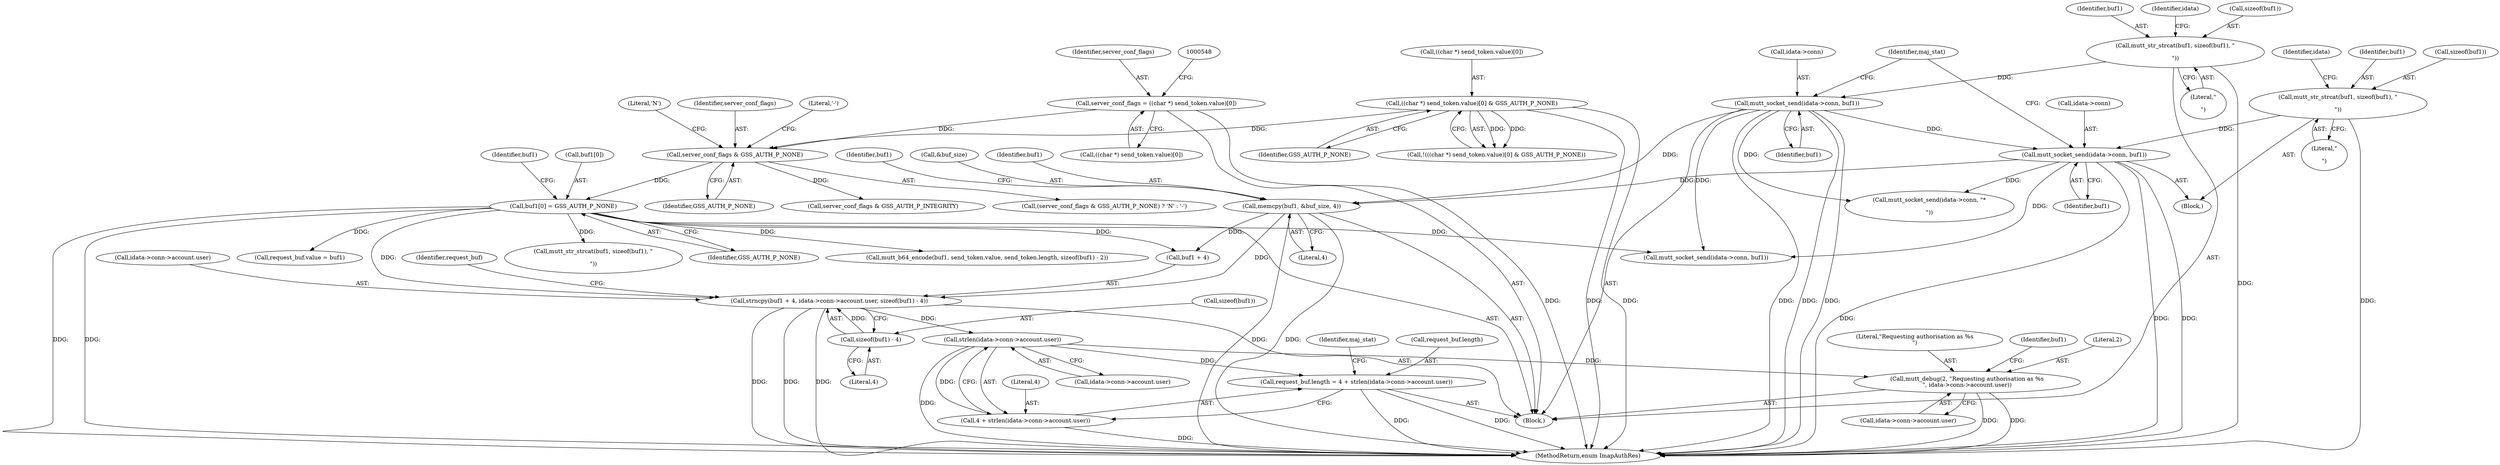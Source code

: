 digraph "0_neomutt_6f163e07ae68654d7ac5268cbb7565f6df79ad85_0@API" {
"1000626" [label="(Call,strncpy(buf1 + 4, idata->conn->account.user, sizeof(buf1) - 4))"];
"1000621" [label="(Call,buf1[0] = GSS_AUTH_P_NONE)"];
"1000591" [label="(Call,server_conf_flags & GSS_AUTH_P_NONE)"];
"1000534" [label="(Call,server_conf_flags = ((char *) send_token.value)[0])"];
"1000545" [label="(Call,((char *) send_token.value)[0] & GSS_AUTH_P_NONE)"];
"1000616" [label="(Call,memcpy(buf1, &buf_size, 4))"];
"1000455" [label="(Call,mutt_socket_send(idata->conn, buf1))"];
"1000334" [label="(Call,mutt_socket_send(idata->conn, buf1))"];
"1000329" [label="(Call,mutt_str_strcat(buf1, sizeof(buf1), \"\r\n\"))"];
"1000450" [label="(Call,mutt_str_strcat(buf1, sizeof(buf1), \"\r\n\"))"];
"1000637" [label="(Call,sizeof(buf1) - 4)"];
"1000652" [label="(Call,strlen(idata->conn->account.user))"];
"1000646" [label="(Call,request_buf.length = 4 + strlen(idata->conn->account.user))"];
"1000650" [label="(Call,4 + strlen(idata->conn->account.user))"];
"1000695" [label="(Call,mutt_debug(2, \"Requesting authorisation as %s\n\", idata->conn->account.user))"];
"1000647" [label="(Call,request_buf.length)"];
"1000651" [label="(Literal,4)"];
"1000650" [label="(Call,4 + strlen(idata->conn->account.user))"];
"1000646" [label="(Call,request_buf.length = 4 + strlen(idata->conn->account.user))"];
"1000597" [label="(Call,server_conf_flags & GSS_AUTH_P_INTEGRITY)"];
"1000622" [label="(Call,buf1[0])"];
"1000616" [label="(Call,memcpy(buf1, &buf_size, 4))"];
"1000590" [label="(Call,(server_conf_flags & GSS_AUTH_P_NONE) ? 'N' : '-')"];
"1000451" [label="(Identifier,buf1)"];
"1000333" [label="(Literal,\"\r\n\")"];
"1000330" [label="(Identifier,buf1)"];
"1000695" [label="(Call,mutt_debug(2, \"Requesting authorisation as %s\n\", idata->conn->account.user))"];
"1000706" [label="(Identifier,buf1)"];
"1000661" [label="(Identifier,maj_stat)"];
"1000641" [label="(Call,request_buf.value = buf1)"];
"1000544" [label="(Call,!(((char *) send_token.value)[0] & GSS_AUTH_P_NONE))"];
"1000617" [label="(Identifier,buf1)"];
"1000343" [label="(Block,)"];
"1000640" [label="(Literal,4)"];
"1000698" [label="(Call,idata->conn->account.user)"];
"1000710" [label="(Call,mutt_socket_send(idata->conn, buf1))"];
"1000705" [label="(Call,mutt_str_strcat(buf1, sizeof(buf1), \"\r\n\"))"];
"1000450" [label="(Call,mutt_str_strcat(buf1, sizeof(buf1), \"\r\n\"))"];
"1000545" [label="(Call,((char *) send_token.value)[0] & GSS_AUTH_P_NONE)"];
"1000767" [label="(Call,mutt_socket_send(idata->conn, \"*\r\n\"))"];
"1000535" [label="(Identifier,server_conf_flags)"];
"1000329" [label="(Call,mutt_str_strcat(buf1, sizeof(buf1), \"\r\n\"))"];
"1000336" [label="(Identifier,idata)"];
"1000335" [label="(Call,idata->conn)"];
"1000623" [label="(Identifier,buf1)"];
"1000536" [label="(Call,((char *) send_token.value)[0])"];
"1000459" [label="(Identifier,buf1)"];
"1000653" [label="(Call,idata->conn->account.user)"];
"1000553" [label="(Identifier,GSS_AUTH_P_NONE)"];
"1000334" [label="(Call,mutt_socket_send(idata->conn, buf1))"];
"1000593" [label="(Identifier,GSS_AUTH_P_NONE)"];
"1000546" [label="(Call,((char *) send_token.value)[0])"];
"1000455" [label="(Call,mutt_socket_send(idata->conn, buf1))"];
"1000696" [label="(Literal,2)"];
"1000452" [label="(Call,sizeof(buf1))"];
"1000457" [label="(Identifier,idata)"];
"1000454" [label="(Literal,\"\r\n\")"];
"1000652" [label="(Call,strlen(idata->conn->account.user))"];
"1000628" [label="(Identifier,buf1)"];
"1000630" [label="(Call,idata->conn->account.user)"];
"1000591" [label="(Call,server_conf_flags & GSS_AUTH_P_NONE)"];
"1000618" [label="(Call,&buf_size)"];
"1000120" [label="(Block,)"];
"1000456" [label="(Call,idata->conn)"];
"1000620" [label="(Literal,4)"];
"1000338" [label="(Identifier,buf1)"];
"1000592" [label="(Identifier,server_conf_flags)"];
"1000625" [label="(Identifier,GSS_AUTH_P_NONE)"];
"1000534" [label="(Call,server_conf_flags = ((char *) send_token.value)[0])"];
"1000621" [label="(Call,buf1[0] = GSS_AUTH_P_NONE)"];
"1000643" [label="(Identifier,request_buf)"];
"1000627" [label="(Call,buf1 + 4)"];
"1000595" [label="(Literal,'-')"];
"1000341" [label="(Identifier,maj_stat)"];
"1000594" [label="(Literal,'N')"];
"1000638" [label="(Call,sizeof(buf1))"];
"1000786" [label="(MethodReturn,enum ImapAuthRes)"];
"1000331" [label="(Call,sizeof(buf1))"];
"1000697" [label="(Literal,\"Requesting authorisation as %s\n\")"];
"1000637" [label="(Call,sizeof(buf1) - 4)"];
"1000683" [label="(Call,mutt_b64_encode(buf1, send_token.value, send_token.length, sizeof(buf1) - 2))"];
"1000626" [label="(Call,strncpy(buf1 + 4, idata->conn->account.user, sizeof(buf1) - 4))"];
"1000626" -> "1000120"  [label="AST: "];
"1000626" -> "1000637"  [label="CFG: "];
"1000627" -> "1000626"  [label="AST: "];
"1000630" -> "1000626"  [label="AST: "];
"1000637" -> "1000626"  [label="AST: "];
"1000643" -> "1000626"  [label="CFG: "];
"1000626" -> "1000786"  [label="DDG: "];
"1000626" -> "1000786"  [label="DDG: "];
"1000626" -> "1000786"  [label="DDG: "];
"1000621" -> "1000626"  [label="DDG: "];
"1000616" -> "1000626"  [label="DDG: "];
"1000637" -> "1000626"  [label="DDG: "];
"1000626" -> "1000652"  [label="DDG: "];
"1000621" -> "1000120"  [label="AST: "];
"1000621" -> "1000625"  [label="CFG: "];
"1000622" -> "1000621"  [label="AST: "];
"1000625" -> "1000621"  [label="AST: "];
"1000628" -> "1000621"  [label="CFG: "];
"1000621" -> "1000786"  [label="DDG: "];
"1000621" -> "1000786"  [label="DDG: "];
"1000591" -> "1000621"  [label="DDG: "];
"1000621" -> "1000627"  [label="DDG: "];
"1000621" -> "1000641"  [label="DDG: "];
"1000621" -> "1000683"  [label="DDG: "];
"1000621" -> "1000705"  [label="DDG: "];
"1000621" -> "1000710"  [label="DDG: "];
"1000591" -> "1000590"  [label="AST: "];
"1000591" -> "1000593"  [label="CFG: "];
"1000592" -> "1000591"  [label="AST: "];
"1000593" -> "1000591"  [label="AST: "];
"1000594" -> "1000591"  [label="CFG: "];
"1000595" -> "1000591"  [label="CFG: "];
"1000534" -> "1000591"  [label="DDG: "];
"1000545" -> "1000591"  [label="DDG: "];
"1000591" -> "1000597"  [label="DDG: "];
"1000534" -> "1000120"  [label="AST: "];
"1000534" -> "1000536"  [label="CFG: "];
"1000535" -> "1000534"  [label="AST: "];
"1000536" -> "1000534"  [label="AST: "];
"1000548" -> "1000534"  [label="CFG: "];
"1000534" -> "1000786"  [label="DDG: "];
"1000545" -> "1000544"  [label="AST: "];
"1000545" -> "1000553"  [label="CFG: "];
"1000546" -> "1000545"  [label="AST: "];
"1000553" -> "1000545"  [label="AST: "];
"1000544" -> "1000545"  [label="CFG: "];
"1000545" -> "1000786"  [label="DDG: "];
"1000545" -> "1000786"  [label="DDG: "];
"1000545" -> "1000544"  [label="DDG: "];
"1000545" -> "1000544"  [label="DDG: "];
"1000616" -> "1000120"  [label="AST: "];
"1000616" -> "1000620"  [label="CFG: "];
"1000617" -> "1000616"  [label="AST: "];
"1000618" -> "1000616"  [label="AST: "];
"1000620" -> "1000616"  [label="AST: "];
"1000623" -> "1000616"  [label="CFG: "];
"1000616" -> "1000786"  [label="DDG: "];
"1000616" -> "1000786"  [label="DDG: "];
"1000455" -> "1000616"  [label="DDG: "];
"1000334" -> "1000616"  [label="DDG: "];
"1000616" -> "1000627"  [label="DDG: "];
"1000455" -> "1000343"  [label="AST: "];
"1000455" -> "1000459"  [label="CFG: "];
"1000456" -> "1000455"  [label="AST: "];
"1000459" -> "1000455"  [label="AST: "];
"1000341" -> "1000455"  [label="CFG: "];
"1000455" -> "1000786"  [label="DDG: "];
"1000455" -> "1000786"  [label="DDG: "];
"1000455" -> "1000786"  [label="DDG: "];
"1000334" -> "1000455"  [label="DDG: "];
"1000450" -> "1000455"  [label="DDG: "];
"1000455" -> "1000710"  [label="DDG: "];
"1000455" -> "1000767"  [label="DDG: "];
"1000334" -> "1000120"  [label="AST: "];
"1000334" -> "1000338"  [label="CFG: "];
"1000335" -> "1000334"  [label="AST: "];
"1000338" -> "1000334"  [label="AST: "];
"1000341" -> "1000334"  [label="CFG: "];
"1000334" -> "1000786"  [label="DDG: "];
"1000334" -> "1000786"  [label="DDG: "];
"1000334" -> "1000786"  [label="DDG: "];
"1000329" -> "1000334"  [label="DDG: "];
"1000334" -> "1000710"  [label="DDG: "];
"1000334" -> "1000767"  [label="DDG: "];
"1000329" -> "1000120"  [label="AST: "];
"1000329" -> "1000333"  [label="CFG: "];
"1000330" -> "1000329"  [label="AST: "];
"1000331" -> "1000329"  [label="AST: "];
"1000333" -> "1000329"  [label="AST: "];
"1000336" -> "1000329"  [label="CFG: "];
"1000329" -> "1000786"  [label="DDG: "];
"1000450" -> "1000343"  [label="AST: "];
"1000450" -> "1000454"  [label="CFG: "];
"1000451" -> "1000450"  [label="AST: "];
"1000452" -> "1000450"  [label="AST: "];
"1000454" -> "1000450"  [label="AST: "];
"1000457" -> "1000450"  [label="CFG: "];
"1000450" -> "1000786"  [label="DDG: "];
"1000637" -> "1000640"  [label="CFG: "];
"1000638" -> "1000637"  [label="AST: "];
"1000640" -> "1000637"  [label="AST: "];
"1000652" -> "1000650"  [label="AST: "];
"1000652" -> "1000653"  [label="CFG: "];
"1000653" -> "1000652"  [label="AST: "];
"1000650" -> "1000652"  [label="CFG: "];
"1000652" -> "1000786"  [label="DDG: "];
"1000652" -> "1000646"  [label="DDG: "];
"1000652" -> "1000650"  [label="DDG: "];
"1000652" -> "1000695"  [label="DDG: "];
"1000646" -> "1000120"  [label="AST: "];
"1000646" -> "1000650"  [label="CFG: "];
"1000647" -> "1000646"  [label="AST: "];
"1000650" -> "1000646"  [label="AST: "];
"1000661" -> "1000646"  [label="CFG: "];
"1000646" -> "1000786"  [label="DDG: "];
"1000646" -> "1000786"  [label="DDG: "];
"1000651" -> "1000650"  [label="AST: "];
"1000650" -> "1000786"  [label="DDG: "];
"1000695" -> "1000120"  [label="AST: "];
"1000695" -> "1000698"  [label="CFG: "];
"1000696" -> "1000695"  [label="AST: "];
"1000697" -> "1000695"  [label="AST: "];
"1000698" -> "1000695"  [label="AST: "];
"1000706" -> "1000695"  [label="CFG: "];
"1000695" -> "1000786"  [label="DDG: "];
"1000695" -> "1000786"  [label="DDG: "];
}
